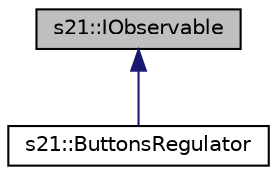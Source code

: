digraph "s21::IObservable"
{
 // LATEX_PDF_SIZE
  edge [fontname="Helvetica",fontsize="10",labelfontname="Helvetica",labelfontsize="10"];
  node [fontname="Helvetica",fontsize="10",shape=record];
  Node1 [label="s21::IObservable",height=0.2,width=0.4,color="black", fillcolor="grey75", style="filled", fontcolor="black",tooltip=" "];
  Node1 -> Node2 [dir="back",color="midnightblue",fontsize="10",style="solid",fontname="Helvetica"];
  Node2 [label="s21::ButtonsRegulator",height=0.2,width=0.4,color="black", fillcolor="white", style="filled",URL="$classs21_1_1ButtonsRegulator.html",tooltip="A class that handles events associated with some buttons."];
}

